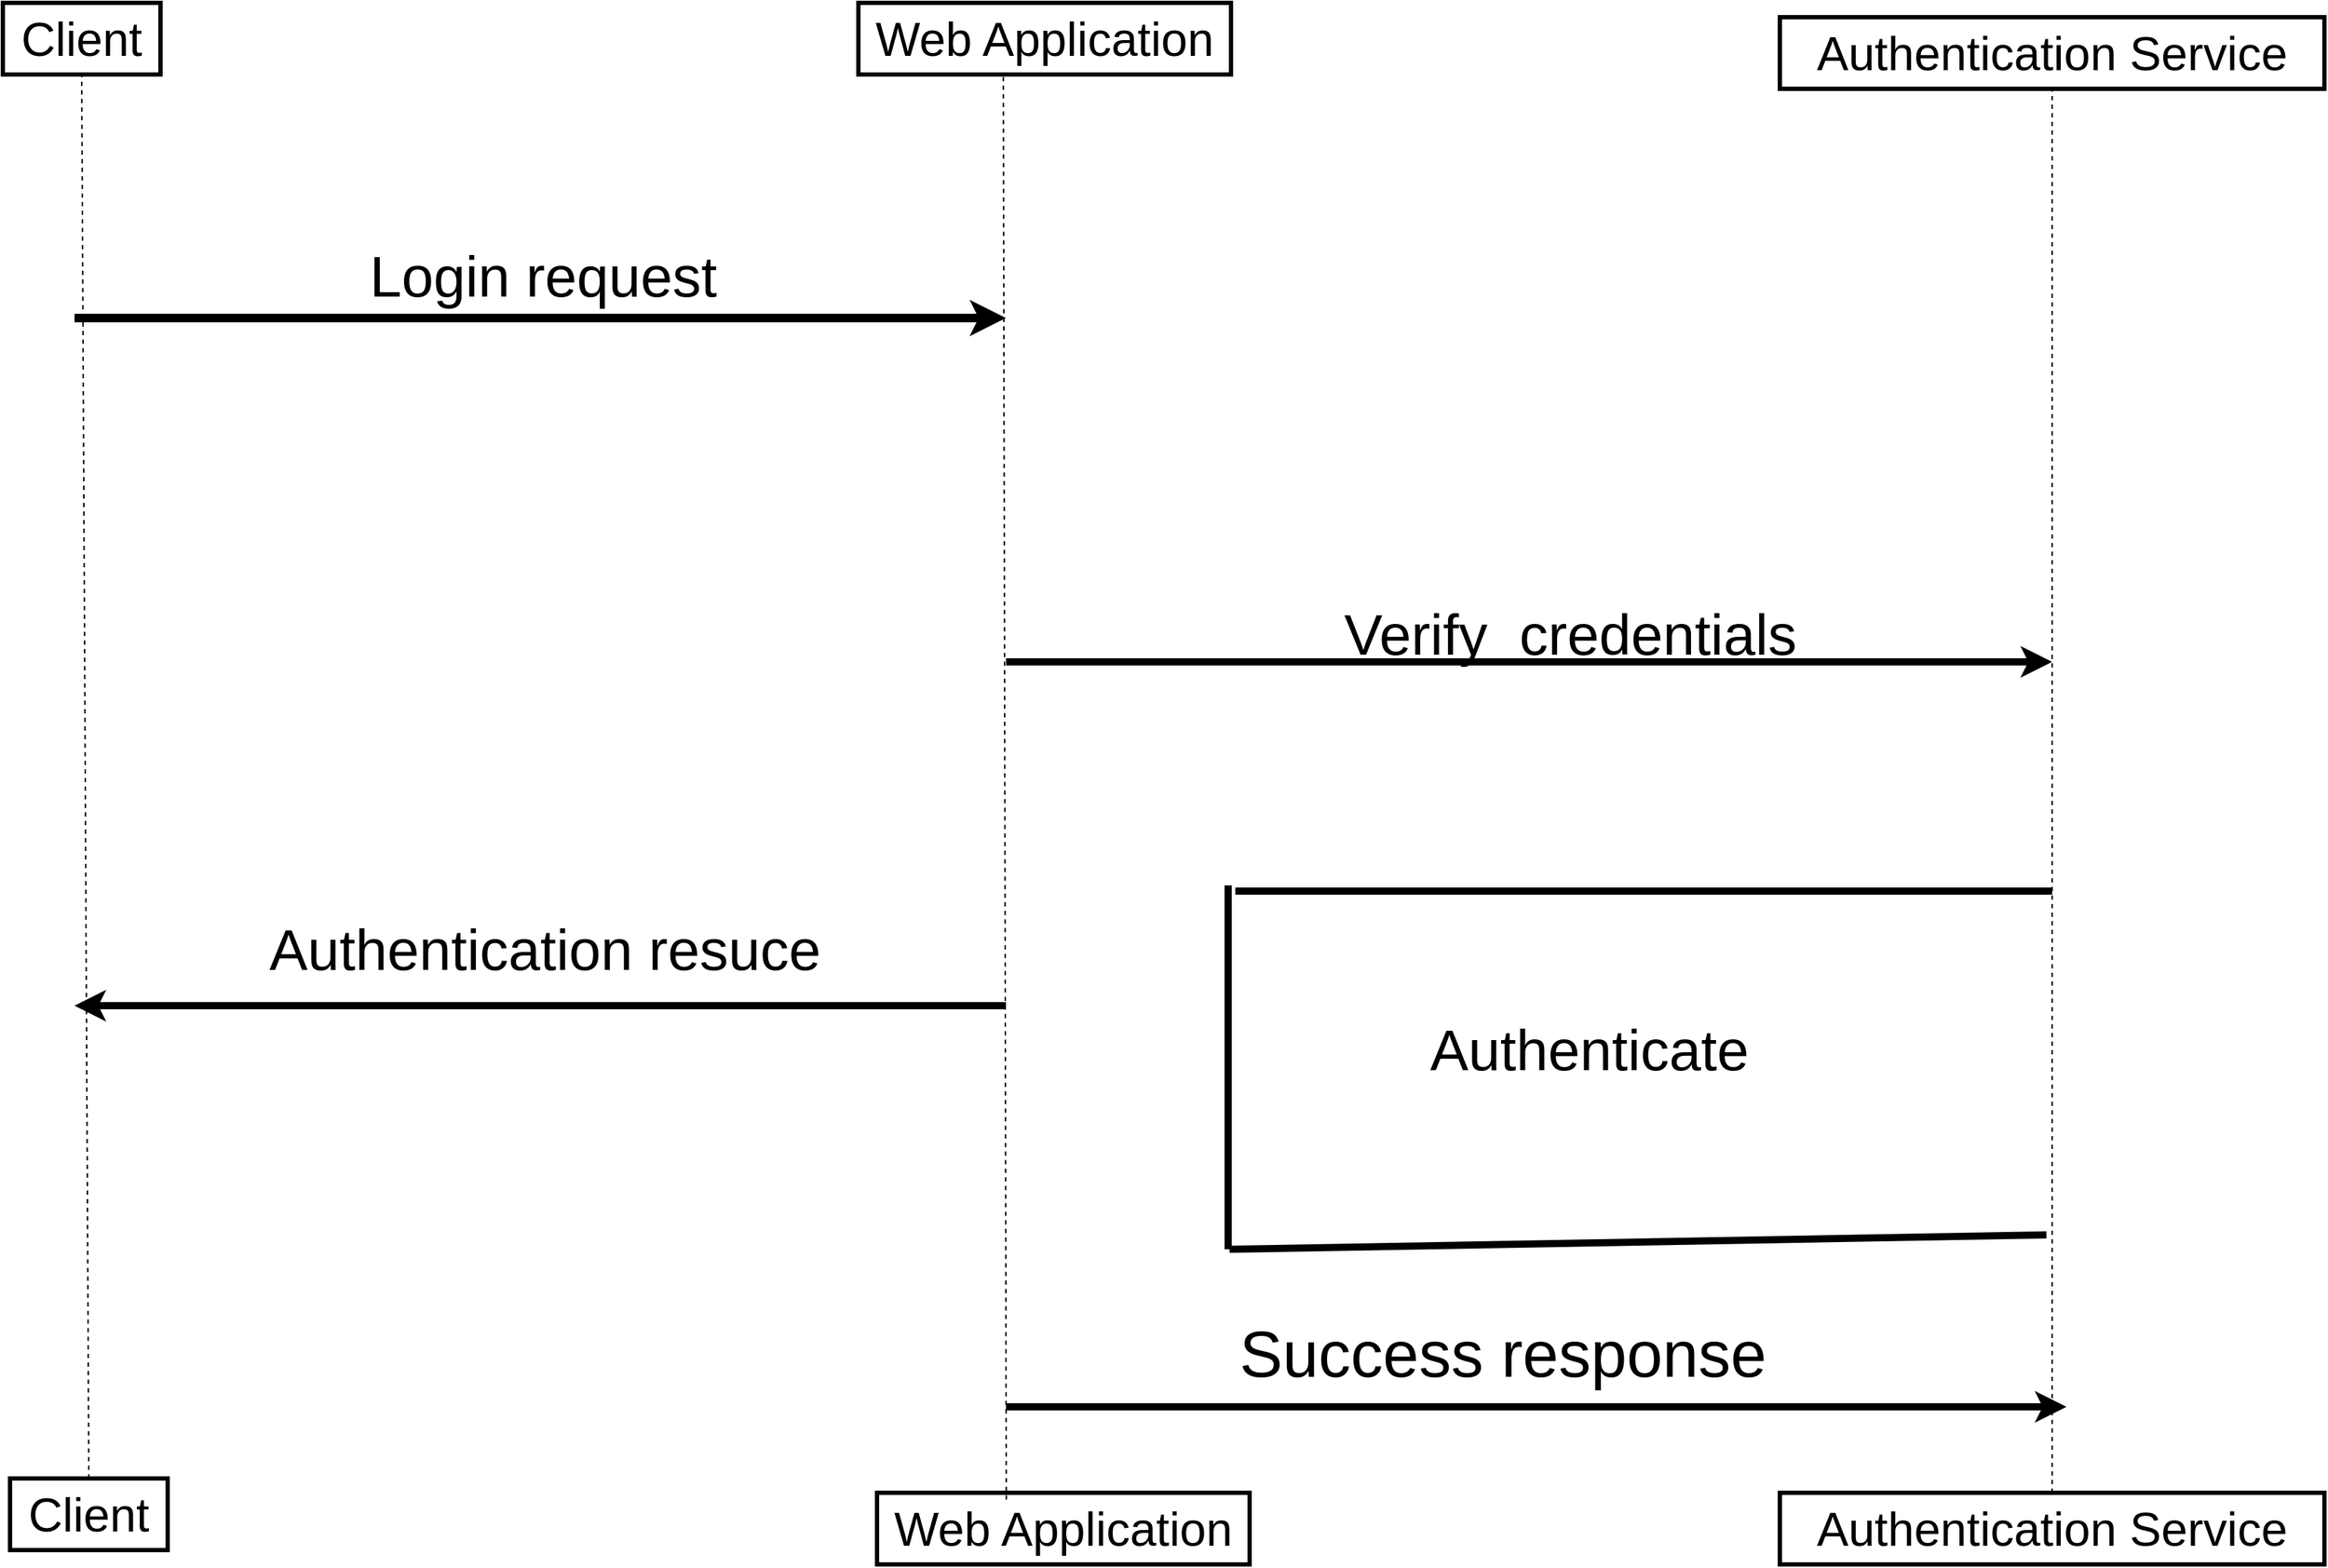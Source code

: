 <mxfile version="24.7.17">
  <diagram name="Page-1" id="rVa0lQzbfpYa6h9eCQeA">
    <mxGraphModel dx="1400" dy="2510" grid="1" gridSize="10" guides="1" tooltips="1" connect="1" arrows="1" fold="1" page="1" pageScale="1" pageWidth="1654" pageHeight="1169" math="0" shadow="0">
      <root>
        <mxCell id="0" />
        <mxCell id="1" parent="0" />
        <mxCell id="79m3ewyvMt1H0q8h959R-1" value="&lt;font style=&quot;font-size: 33px;&quot;&gt;Client&lt;/font&gt;" style="html=1;whiteSpace=wrap;strokeWidth=3;" vertex="1" parent="1">
          <mxGeometry x="20" y="10" width="110" height="50" as="geometry" />
        </mxCell>
        <mxCell id="79m3ewyvMt1H0q8h959R-2" value="&lt;font style=&quot;font-size: 33px;&quot;&gt;Client&lt;/font&gt;" style="html=1;whiteSpace=wrap;strokeWidth=3;" vertex="1" parent="1">
          <mxGeometry x="25" y="1040" width="110" height="50" as="geometry" />
        </mxCell>
        <mxCell id="79m3ewyvMt1H0q8h959R-3" value="" style="endArrow=none;dashed=1;html=1;rounded=0;entryX=0.5;entryY=1;entryDx=0;entryDy=0;exitX=0.5;exitY=0;exitDx=0;exitDy=0;" edge="1" parent="1" source="79m3ewyvMt1H0q8h959R-2" target="79m3ewyvMt1H0q8h959R-1">
          <mxGeometry width="50" height="50" relative="1" as="geometry">
            <mxPoint x="-10" y="660" as="sourcePoint" />
            <mxPoint x="40" y="610" as="targetPoint" />
          </mxGeometry>
        </mxCell>
        <mxCell id="79m3ewyvMt1H0q8h959R-4" value="&lt;font style=&quot;font-size: 33px;&quot;&gt;Web Application&lt;/font&gt;" style="html=1;whiteSpace=wrap;strokeWidth=3;" vertex="1" parent="1">
          <mxGeometry x="617" y="10" width="260" height="50" as="geometry" />
        </mxCell>
        <mxCell id="79m3ewyvMt1H0q8h959R-5" value="&lt;font style=&quot;font-size: 33px;&quot;&gt;Authentication Service&lt;/font&gt;" style="html=1;whiteSpace=wrap;strokeWidth=3;" vertex="1" parent="1">
          <mxGeometry x="1260" y="20" width="380" height="50" as="geometry" />
        </mxCell>
        <mxCell id="79m3ewyvMt1H0q8h959R-6" value="&lt;font style=&quot;font-size: 33px;&quot;&gt;Web Application&lt;/font&gt;" style="html=1;whiteSpace=wrap;strokeWidth=3;" vertex="1" parent="1">
          <mxGeometry x="630" y="1050" width="260" height="50" as="geometry" />
        </mxCell>
        <mxCell id="79m3ewyvMt1H0q8h959R-7" value="&lt;font style=&quot;font-size: 33px;&quot;&gt;Authentication Service&lt;/font&gt;" style="html=1;whiteSpace=wrap;strokeWidth=3;" vertex="1" parent="1">
          <mxGeometry x="1260" y="1050" width="380" height="50" as="geometry" />
        </mxCell>
        <mxCell id="79m3ewyvMt1H0q8h959R-8" value="" style="endArrow=none;dashed=1;html=1;rounded=0;entryX=0.389;entryY=0.984;entryDx=0;entryDy=0;entryPerimeter=0;exitX=0.347;exitY=0.096;exitDx=0;exitDy=0;exitPerimeter=0;" edge="1" parent="1" source="79m3ewyvMt1H0q8h959R-6" target="79m3ewyvMt1H0q8h959R-4">
          <mxGeometry width="50" height="50" relative="1" as="geometry">
            <mxPoint x="540" y="850" as="sourcePoint" />
            <mxPoint x="590" y="800" as="targetPoint" />
          </mxGeometry>
        </mxCell>
        <mxCell id="79m3ewyvMt1H0q8h959R-9" value="" style="endArrow=none;dashed=1;html=1;rounded=0;entryX=0.5;entryY=1;entryDx=0;entryDy=0;exitX=0.5;exitY=0;exitDx=0;exitDy=0;" edge="1" parent="1" source="79m3ewyvMt1H0q8h959R-7" target="79m3ewyvMt1H0q8h959R-5">
          <mxGeometry width="50" height="50" relative="1" as="geometry">
            <mxPoint x="1080" y="850" as="sourcePoint" />
            <mxPoint x="1130" y="800" as="targetPoint" />
          </mxGeometry>
        </mxCell>
        <mxCell id="79m3ewyvMt1H0q8h959R-10" value="" style="endArrow=classic;html=1;rounded=0;strokeWidth=5;" edge="1" parent="1">
          <mxGeometry width="50" height="50" relative="1" as="geometry">
            <mxPoint x="720" y="470" as="sourcePoint" />
            <mxPoint x="1450" y="470" as="targetPoint" />
          </mxGeometry>
        </mxCell>
        <mxCell id="79m3ewyvMt1H0q8h959R-11" value="" style="endArrow=none;html=1;rounded=0;strokeWidth=5;" edge="1" parent="1">
          <mxGeometry width="50" height="50" relative="1" as="geometry">
            <mxPoint x="880" y="630" as="sourcePoint" />
            <mxPoint x="1450" y="630" as="targetPoint" />
          </mxGeometry>
        </mxCell>
        <mxCell id="79m3ewyvMt1H0q8h959R-12" value="" style="endArrow=none;html=1;rounded=0;strokeWidth=5;" edge="1" parent="1">
          <mxGeometry width="50" height="50" relative="1" as="geometry">
            <mxPoint x="875" y="880" as="sourcePoint" />
            <mxPoint x="875" y="626" as="targetPoint" />
            <Array as="points">
              <mxPoint x="875" y="706" />
            </Array>
          </mxGeometry>
        </mxCell>
        <mxCell id="79m3ewyvMt1H0q8h959R-13" value="" style="endArrow=none;html=1;rounded=0;strokeWidth=5;" edge="1" parent="1">
          <mxGeometry width="50" height="50" relative="1" as="geometry">
            <mxPoint x="876" y="880" as="sourcePoint" />
            <mxPoint x="1446" y="870" as="targetPoint" />
          </mxGeometry>
        </mxCell>
        <mxCell id="79m3ewyvMt1H0q8h959R-14" value="" style="endArrow=classic;html=1;rounded=0;strokeWidth=5;" edge="1" parent="1">
          <mxGeometry width="50" height="50" relative="1" as="geometry">
            <mxPoint x="720" y="990" as="sourcePoint" />
            <mxPoint x="1460" y="990" as="targetPoint" />
          </mxGeometry>
        </mxCell>
        <mxCell id="79m3ewyvMt1H0q8h959R-15" value="&lt;font style=&quot;font-size: 45px;&quot;&gt;Success response&lt;/font&gt;" style="text;strokeColor=none;fillColor=none;align=left;verticalAlign=top;spacingLeft=4;spacingRight=4;overflow=hidden;rotatable=0;points=[[0,0.5],[1,0.5]];portConstraint=eastwest;whiteSpace=wrap;html=1;" vertex="1" parent="1">
          <mxGeometry x="877" y="920" width="410" height="146" as="geometry" />
        </mxCell>
        <mxCell id="79m3ewyvMt1H0q8h959R-16" value="" style="endArrow=classic;html=1;rounded=0;strokeWidth=5;" edge="1" parent="1">
          <mxGeometry width="50" height="50" relative="1" as="geometry">
            <mxPoint x="720" y="710" as="sourcePoint" />
            <mxPoint x="70" y="710" as="targetPoint" />
          </mxGeometry>
        </mxCell>
        <mxCell id="79m3ewyvMt1H0q8h959R-17" value="&lt;font style=&quot;font-size: 40px;&quot;&gt;Authentication resuce&lt;/font&gt;" style="text;strokeColor=none;fillColor=none;align=left;verticalAlign=top;spacingLeft=4;spacingRight=4;overflow=hidden;rotatable=0;points=[[0,0.5],[1,0.5]];portConstraint=eastwest;whiteSpace=wrap;html=1;" vertex="1" parent="1">
          <mxGeometry x="200" y="640" width="400" height="70" as="geometry" />
        </mxCell>
        <mxCell id="79m3ewyvMt1H0q8h959R-18" value="" style="endArrow=classic;html=1;rounded=0;strokeWidth=6;" edge="1" parent="1">
          <mxGeometry width="50" height="50" relative="1" as="geometry">
            <mxPoint x="70" y="230" as="sourcePoint" />
            <mxPoint x="720" y="230" as="targetPoint" />
          </mxGeometry>
        </mxCell>
        <mxCell id="79m3ewyvMt1H0q8h959R-19" value="&lt;font style=&quot;font-size: 40px;&quot;&gt;Login request&lt;/font&gt;" style="text;strokeColor=none;fillColor=none;align=left;verticalAlign=top;spacingLeft=4;spacingRight=4;overflow=hidden;rotatable=0;points=[[0,0.5],[1,0.5]];portConstraint=eastwest;whiteSpace=wrap;html=1;" vertex="1" parent="1">
          <mxGeometry x="270" y="170" width="280" height="156" as="geometry" />
        </mxCell>
        <mxCell id="79m3ewyvMt1H0q8h959R-20" value="&lt;font style=&quot;font-size: 40px;&quot;&gt;Verify&amp;nbsp; credentials&lt;/font&gt;" style="text;strokeColor=none;fillColor=none;align=left;verticalAlign=top;spacingLeft=4;spacingRight=4;overflow=hidden;rotatable=0;points=[[0,0.5],[1,0.5]];portConstraint=eastwest;whiteSpace=wrap;html=1;" vertex="1" parent="1">
          <mxGeometry x="950" y="420" width="380" height="156" as="geometry" />
        </mxCell>
        <mxCell id="79m3ewyvMt1H0q8h959R-22" value="&lt;font style=&quot;font-size: 40px;&quot;&gt;Authenticate&lt;/font&gt;" style="text;strokeColor=none;fillColor=none;align=left;verticalAlign=top;spacingLeft=4;spacingRight=4;overflow=hidden;rotatable=0;points=[[0,0.5],[1,0.5]];portConstraint=eastwest;whiteSpace=wrap;html=1;" vertex="1" parent="1">
          <mxGeometry x="1010" y="710" width="300" height="60" as="geometry" />
        </mxCell>
      </root>
    </mxGraphModel>
  </diagram>
</mxfile>
